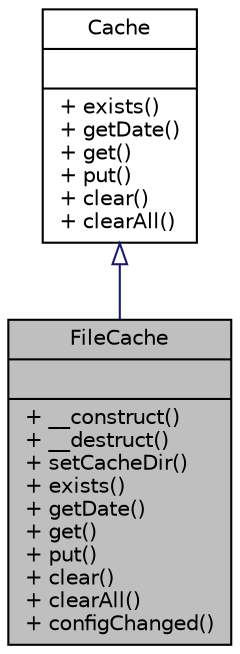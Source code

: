 digraph "FileCache"
{
  edge [fontname="Helvetica",fontsize="10",labelfontname="Helvetica",labelfontsize="10"];
  node [fontname="Helvetica",fontsize="10",shape=record];
  Node0 [label="{FileCache\n||+ __construct()\l+ __destruct()\l+ setCacheDir()\l+ exists()\l+ getDate()\l+ get()\l+ put()\l+ clear()\l+ clearAll()\l+ configChanged()\l}",height=0.2,width=0.4,color="black", fillcolor="grey75", style="filled", fontcolor="black"];
  Node1 -> Node0 [dir="back",color="midnightblue",fontsize="10",style="solid",arrowtail="onormal",fontname="Helvetica"];
  Node1 [label="{Cache\n||+ exists()\l+ getDate()\l+ get()\l+ put()\l+ clear()\l+ clearAll()\l}",height=0.2,width=0.4,color="black", fillcolor="white", style="filled",URL="$interfacewcmf_1_1lib_1_1io_1_1_cache.html",tooltip="Cache defines the interface for cache implementations. "];
}
